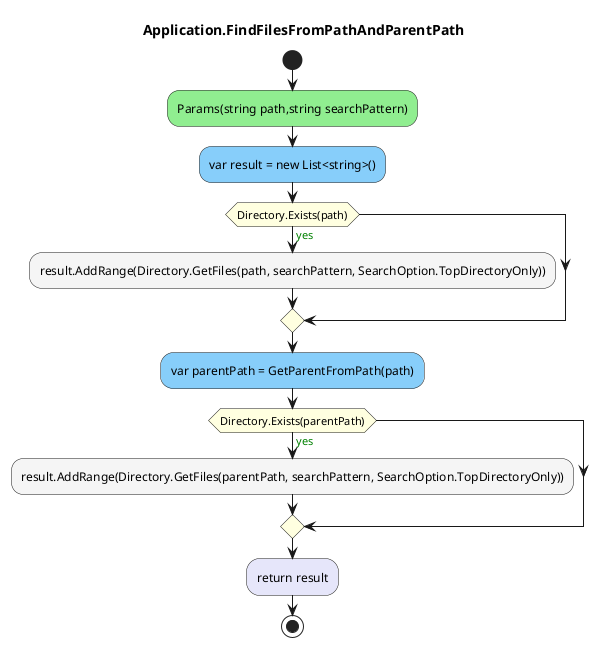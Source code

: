 @startuml Application.FindFilesFromPathAndParentPath
title Application.FindFilesFromPathAndParentPath
start
#LightGreen:Params(string path,string searchPattern);
#LightSkyBlue:var result = new List<string>();
#LightYellow:if (Directory.Exists(path)) then (<color:green>yes)
        #WhiteSmoke:result.AddRange(Directory.GetFiles(path, searchPattern, SearchOption.TopDirectoryOnly));
endif
#LightSkyBlue:var parentPath = GetParentFromPath(path);
#LightYellow:if (Directory.Exists(parentPath)) then (<color:green>yes)
        #WhiteSmoke:result.AddRange(Directory.GetFiles(parentPath, searchPattern, SearchOption.TopDirectoryOnly));
endif
#Lavender:return result;
stop
@enduml
